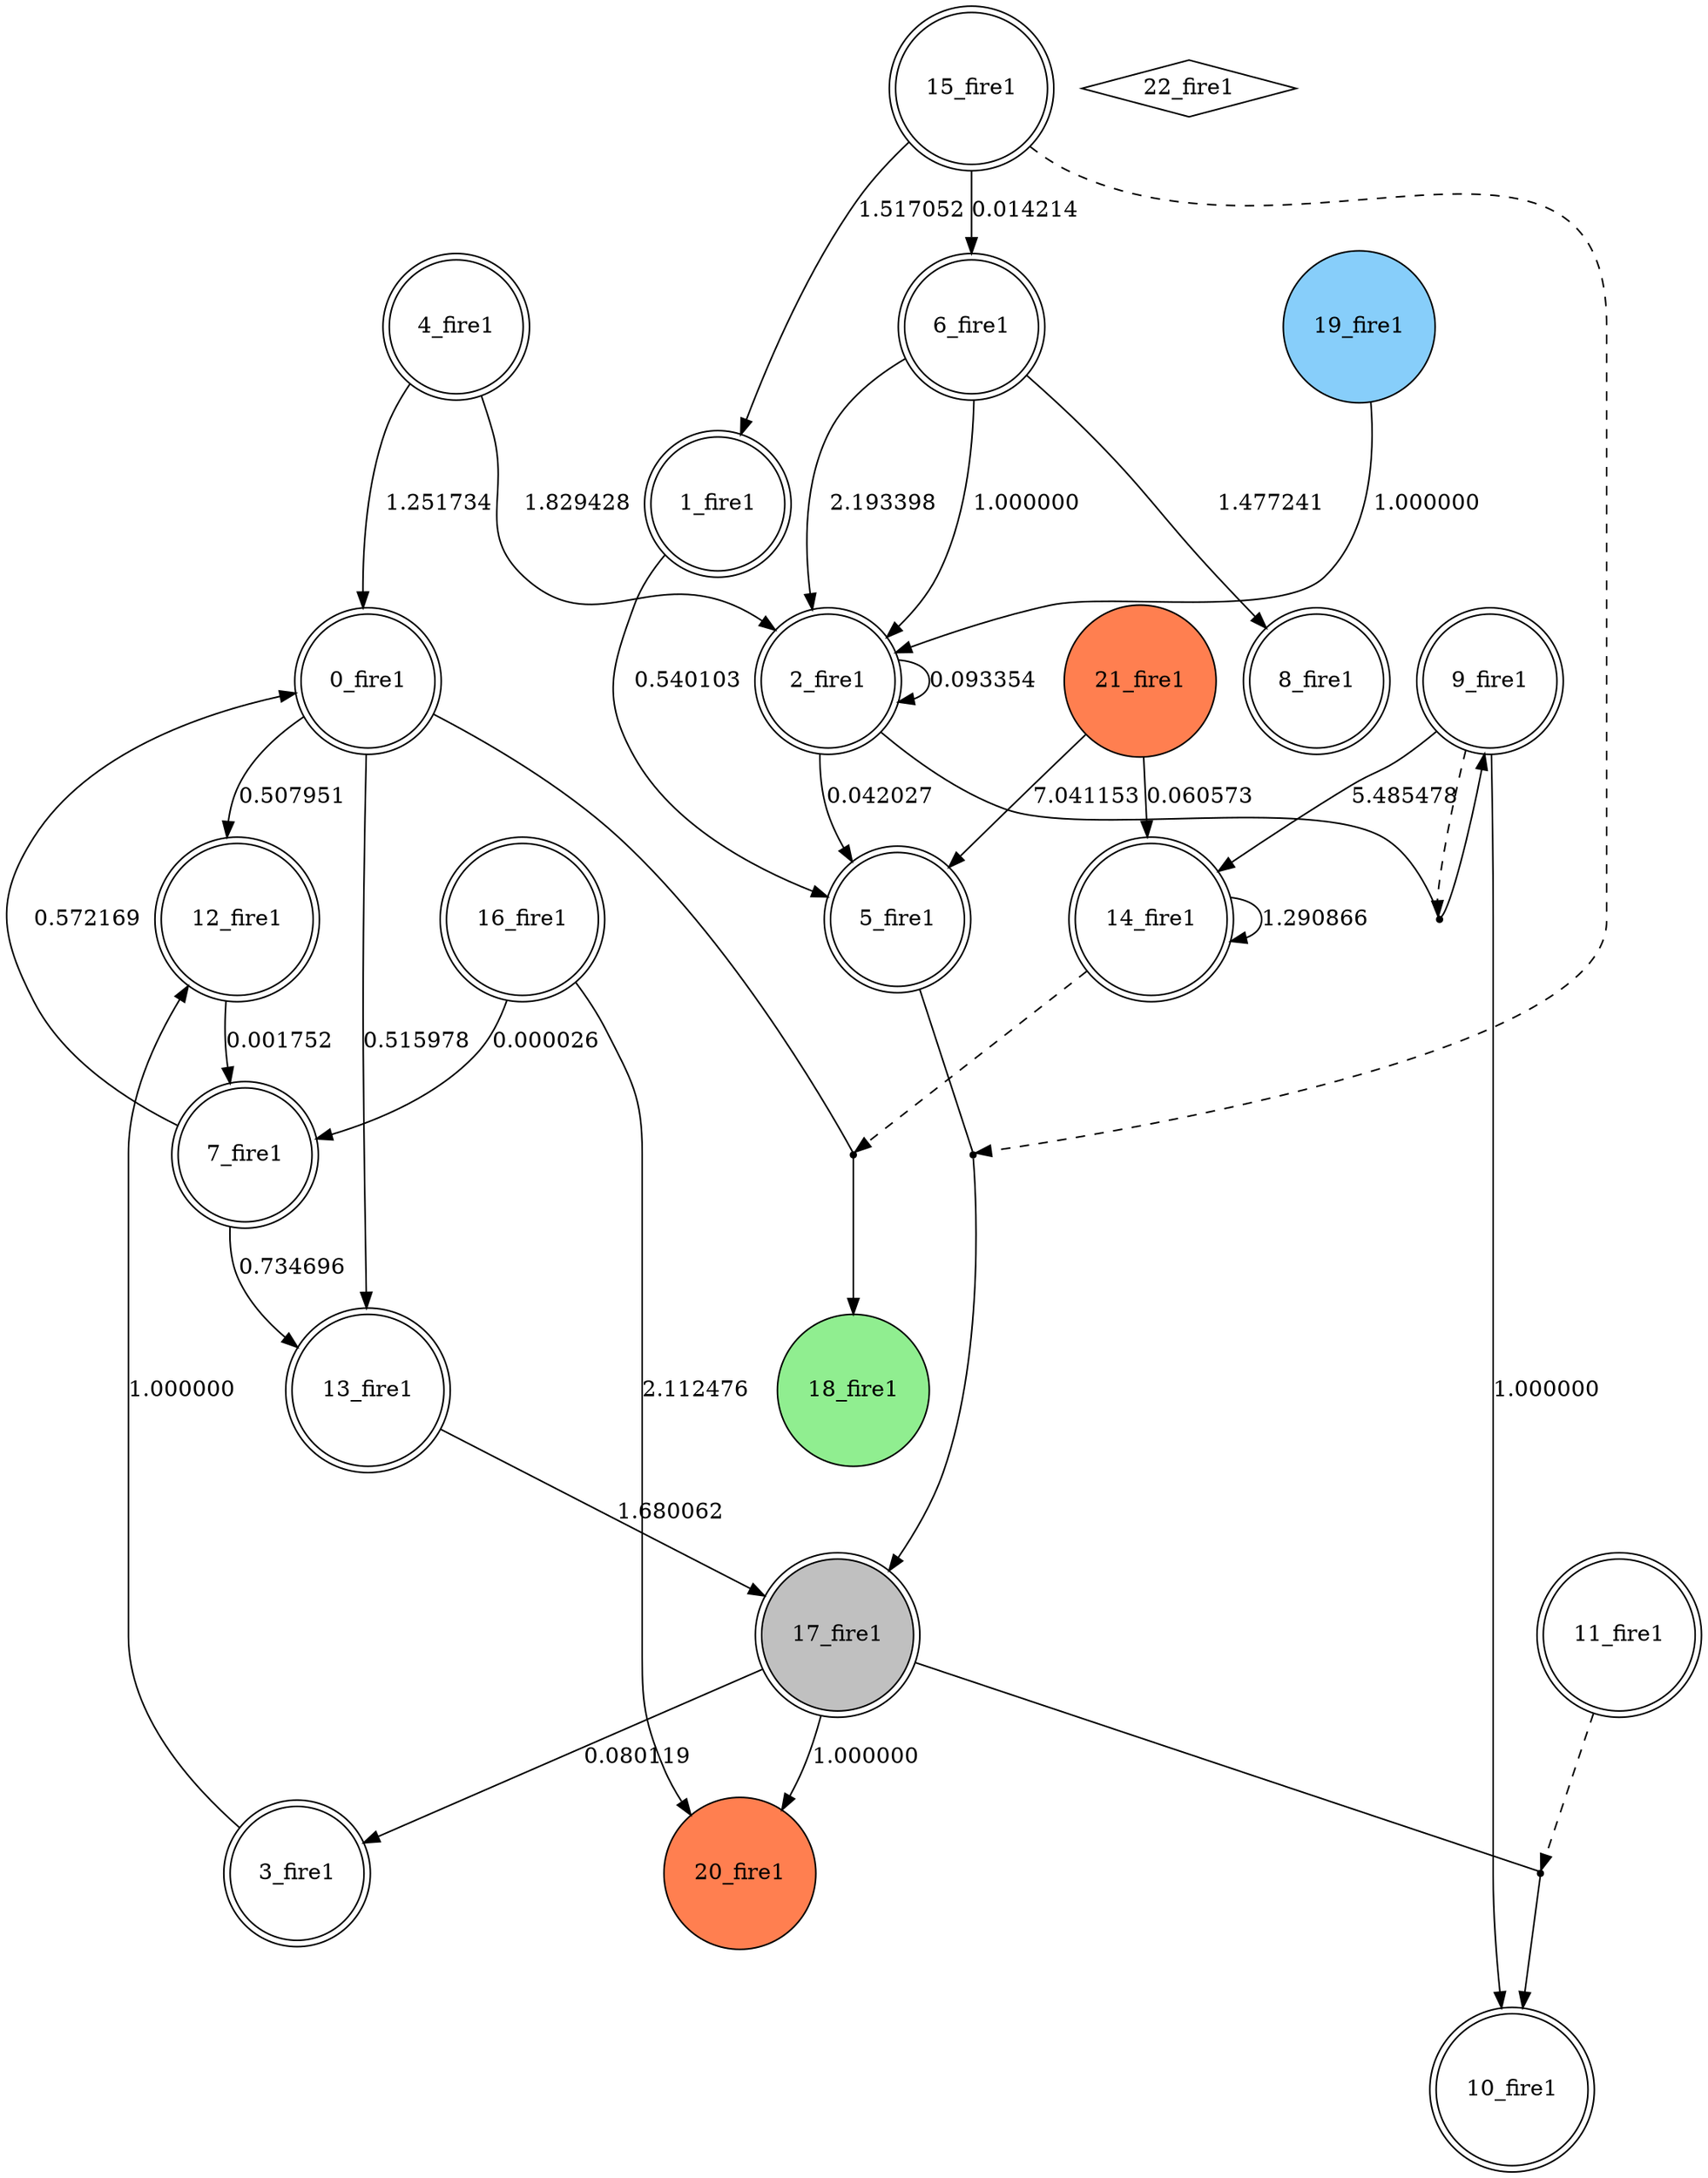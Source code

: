 digraph G {
 node[shape = circle]
0 [label="0_fire1",shape=doublecircle]
1 [label="1_fire1",shape=doublecircle]
2 [label="2_fire1",shape=doublecircle]
3 [label="3_fire1",shape=doublecircle]
4 [label="4_fire1",shape=doublecircle]
5 [label="5_fire1",shape=doublecircle]
6 [label="6_fire1",shape=doublecircle]
7 [label="7_fire1",shape=doublecircle]
8 [label="8_fire1",shape=doublecircle]
9 [label="9_fire1",shape=doublecircle]
10 [label="10_fire1",shape=doublecircle]
11 [label="11_fire1",shape=doublecircle]
12 [label="12_fire1",shape=doublecircle]
13 [label="13_fire1",shape=doublecircle]
14 [label="14_fire1",shape=doublecircle]
15 [label="15_fire1",shape=doublecircle]
16 [label="16_fire1",shape=doublecircle]
17 [label="17_fire1",shape=doublecircle, style=filled, fillcolor=gray]
18 [label="18_fire1",style=filled, fillcolor=lightgreen]
19 [label="19_fire1",style=filled, fillcolor=lightskyblue]
20 [label="20_fire1",style=filled, fillcolor=coral]
21 [label="21_fire1",style=filled, fillcolor=coral]
22 [label="22_fire1",shape=diamond]
24 [shape=point, label=""]
15 -> 24 [style=dashed] 
5 -> 24 [dir=none]
24 -> 17 
15 -> 6 [label="0.014214"]
9 -> 14 [label="5.485478"]
25 [shape=point, label=""]
11 -> 25 [style=dashed] 
17 -> 25 [dir=none]
25 -> 10 
21 -> 5 [label="7.041153"]
1 -> 5 [label="0.540103"]
15 -> 1 [label="1.517052"]
2 -> 2 [label="0.093354"]
14 -> 14 [label="1.290866"]
16 -> 7 [label="0.000026"]
0 -> 13 [label="0.515978"]
7 -> 13 [label="0.734696"]
13 -> 17 [label="1.680062"]
21 -> 14 [label="0.060573"]
26 [shape=point, label=""]
9 -> 26 [style=dashed] 
2 -> 26 [dir=none]
26 -> 9 
4 -> 2 [label="1.829428"]
6 -> 8 [label="1.477241"]
27 [shape=point, label=""]
14 -> 27 [style=dashed] 
0 -> 27 [dir=none]
27 -> 18 
7 -> 0 [label="0.572169"]
19 -> 2 [label="1.000000"]
17 -> 3 [label="0.080119"]
6 -> 2 [label="2.193398"]
17 -> 20 [label="1.000000"]
2 -> 5 [label="0.042027"]
0 -> 12 [label="0.507951"]
16 -> 20 [label="2.112476"]
12 -> 7 [label="0.001752"]
4 -> 0 [label="1.251734"]
9 -> 10 [label="1.000000"]
6 -> 2 [label="1.000000"]
3 -> 12 [label="1.000000"]
}
